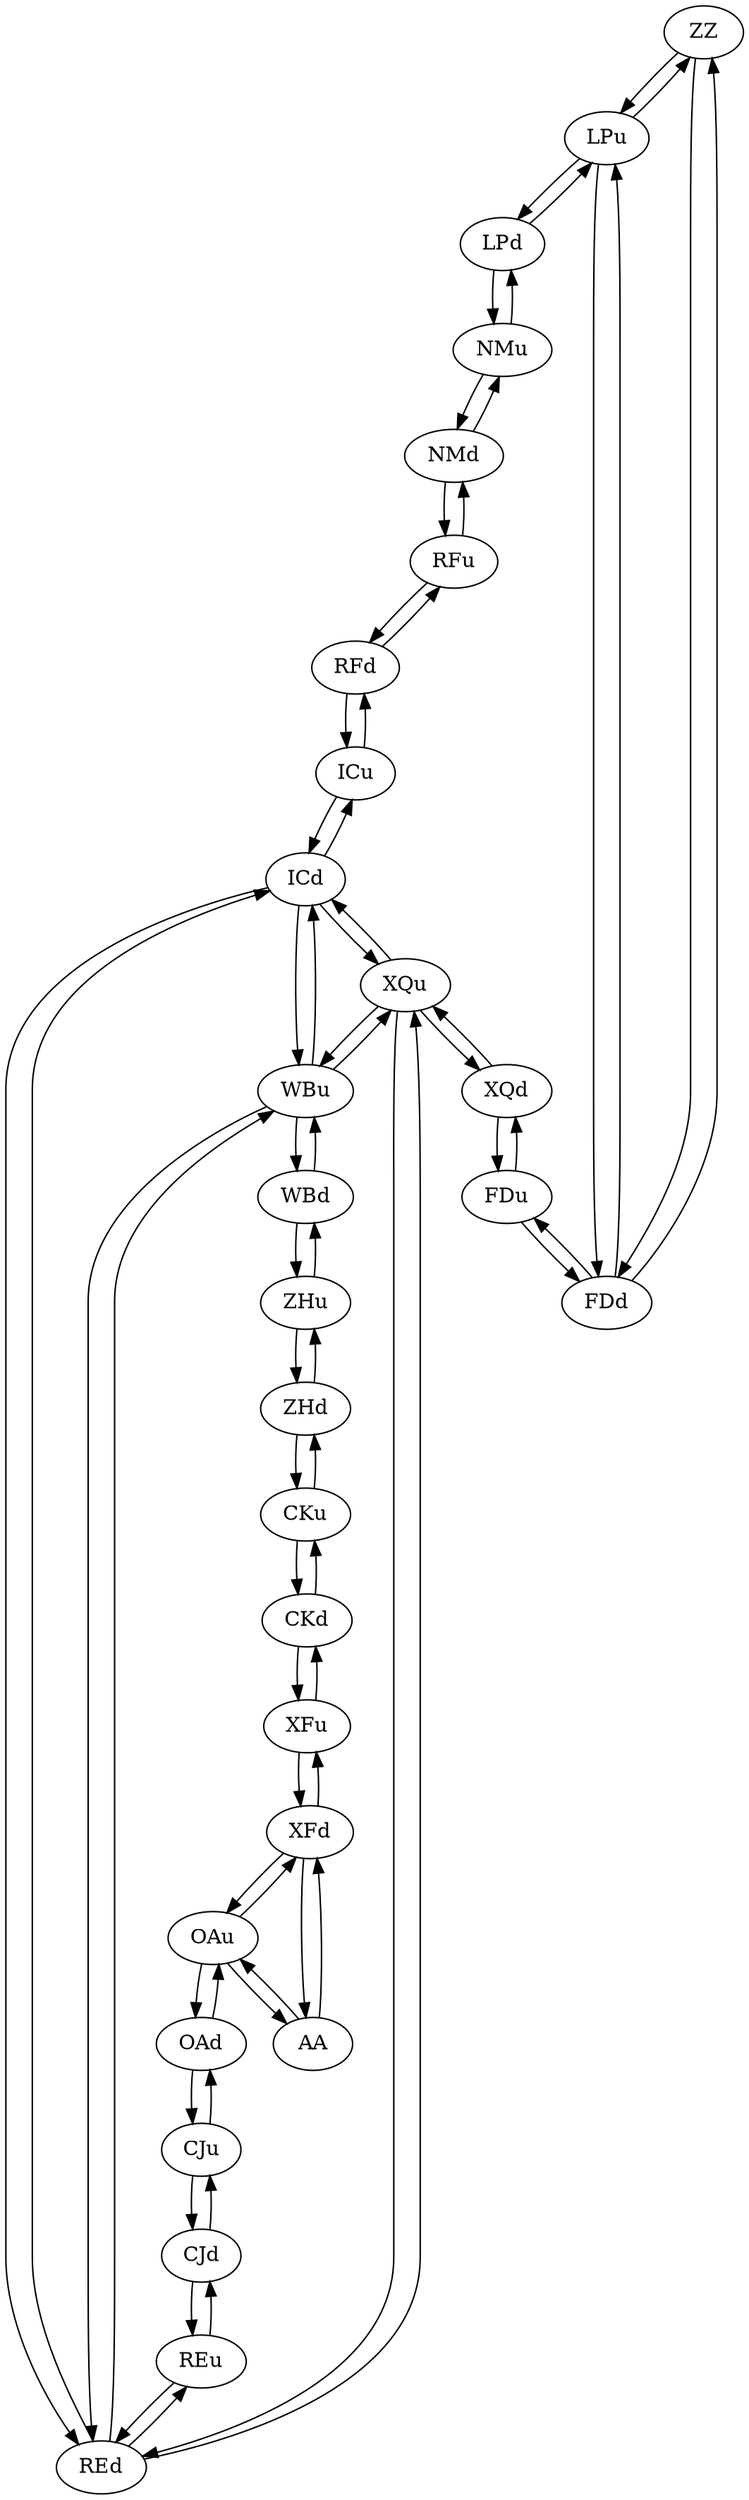 strict digraph  {
ZZ [portal=True];
LPu [portal=True];
XQu [portal=True];
WBu [portal=True];
CKu [portal=True];
FDd [portal=True];
REd [portal=True];
ICd [portal=True];
ZHd [portal=True];
OAd [portal=True];
WBd [portal=True];
ZHu [portal=True];
CJu [portal=True];
CKd [portal=True];
ICu [portal=True];
XFu [portal=True];
RFd [portal=True];
CJd [portal=True];
NMd [portal=True];
REu [portal=True];
RFu [portal=True];
XFd [portal=True];
XQd [portal=True];
LPd [portal=True];
AA [portal=True];
OAu [portal=True];
FDu [portal=True];
NMu [portal=True];
ZZ -> LPu  [warp=0, weight=8];
ZZ -> FDd  [warp=0, weight=18];
LPu -> ZZ  [warp=0, weight=8];
LPu -> FDd  [warp=0, weight=24];
LPu -> LPd  [warp="-1", weight=1];
XQu -> WBu  [warp=0, weight=4];
XQu -> ICd  [warp=0, weight=12];
XQu -> REd  [warp=0, weight=14];
XQu -> XQd  [warp="-1", weight=1];
WBu -> XQu  [warp=0, weight=4];
WBu -> ICd  [warp=0, weight=10];
WBu -> REd  [warp=0, weight=12];
WBu -> WBd  [warp="-1", weight=1];
CKu -> ZHd  [warp=0, weight=14];
CKu -> CKd  [warp="-1", weight=1];
FDd -> ZZ  [warp=0, weight=18];
FDd -> LPu  [warp=0, weight=24];
FDd -> FDu  [warp=1, weight=1];
REd -> ICd  [warp=0, weight=4];
REd -> WBu  [warp=0, weight=12];
REd -> XQu  [warp=0, weight=14];
REd -> REu  [warp=1, weight=1];
ICd -> WBu  [warp=0, weight=10];
ICd -> XQu  [warp=0, weight=12];
ICd -> REd  [warp=0, weight=4];
ICd -> ICu  [warp=1, weight=1];
ZHd -> CKu  [warp=0, weight=14];
ZHd -> ZHu  [warp=1, weight=1];
OAd -> CJu  [warp=0, weight=8];
OAd -> OAu  [warp=1, weight=1];
WBd -> ZHu  [warp=0, weight=10];
WBd -> WBu  [warp=1, weight=1];
ZHu -> WBd  [warp=0, weight=10];
ZHu -> ZHd  [warp="-1", weight=1];
CJu -> OAd  [warp=0, weight=8];
CJu -> CJd  [warp="-1", weight=1];
CKd -> XFu  [warp=0, weight=10];
CKd -> CKu  [warp=1, weight=1];
ICu -> RFd  [warp=0, weight=10];
ICu -> ICd  [warp="-1", weight=1];
XFu -> CKd  [warp=0, weight=10];
XFu -> XFd  [warp="-1", weight=1];
RFd -> ICu  [warp=0, weight=10];
RFd -> RFu  [warp=1, weight=1];
CJd -> REu  [warp=0, weight=8];
CJd -> CJu  [warp=1, weight=1];
NMd -> RFu  [warp=0, weight=8];
NMd -> NMu  [warp=1, weight=1];
REu -> CJd  [warp=0, weight=8];
REu -> REd  [warp="-1", weight=1];
RFu -> NMd  [warp=0, weight=8];
RFu -> RFd  [warp="-1", weight=1];
XFd -> OAu  [warp=0, weight=14];
XFd -> AA  [warp=0, weight=16];
XFd -> XFu  [warp=1, weight=1];
XQd -> FDu  [warp=0, weight=8];
XQd -> XQu  [warp=1, weight=1];
LPd -> NMu  [warp=0, weight=12];
LPd -> LPu  [warp=1, weight=1];
AA -> XFd  [warp=0, weight=16];
AA -> OAu  [warp=0, weight=16];
OAu -> XFd  [warp=0, weight=14];
OAu -> AA  [warp=0, weight=16];
OAu -> OAd  [warp="-1", weight=1];
FDu -> XQd  [warp=0, weight=8];
FDu -> FDd  [warp="-1", weight=1];
NMu -> LPd  [warp=0, weight=12];
NMu -> NMd  [warp="-1", weight=1];
}

